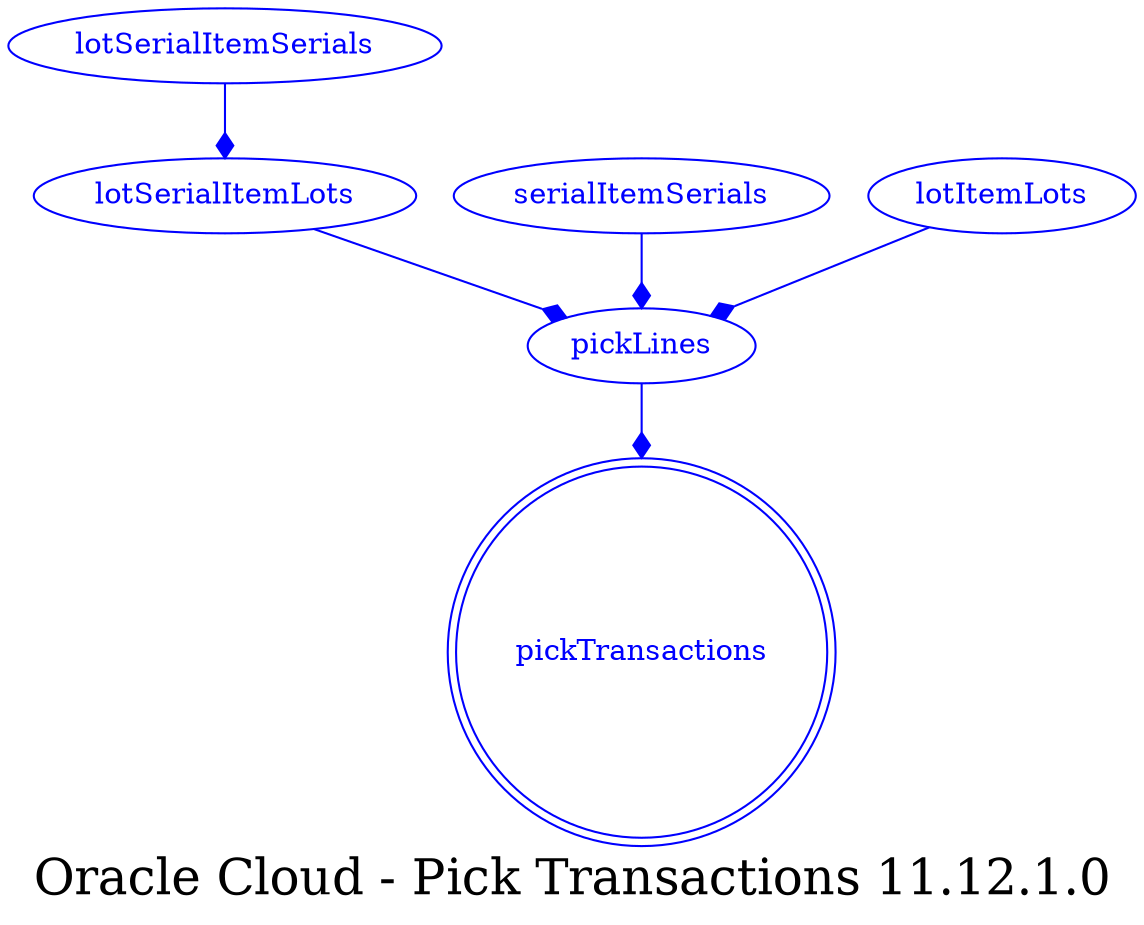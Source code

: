 digraph LexiconGraph {
graph[label="Oracle Cloud - Pick Transactions 11.12.1.0", fontsize=24]
splines=true
"pickTransactions" [color=blue, fontcolor=blue, shape=doublecircle]
"pickLines" -> "pickTransactions" [color=blue, fontcolor=blue, arrowhead=diamond, arrowtail=none]
"pickLines" [color=blue, fontcolor=blue, shape=ellipse]
"lotSerialItemLots" -> "pickLines" [color=blue, fontcolor=blue, arrowhead=diamond, arrowtail=none]
"lotSerialItemLots" [color=blue, fontcolor=blue, shape=ellipse]
"lotSerialItemSerials" -> "lotSerialItemLots" [color=blue, fontcolor=blue, arrowhead=diamond, arrowtail=none]
"lotSerialItemSerials" [color=blue, fontcolor=blue, shape=ellipse]
"serialItemSerials" -> "pickLines" [color=blue, fontcolor=blue, arrowhead=diamond, arrowtail=none]
"serialItemSerials" [color=blue, fontcolor=blue, shape=ellipse]
"lotItemLots" -> "pickLines" [color=blue, fontcolor=blue, arrowhead=diamond, arrowtail=none]
"lotItemLots" [color=blue, fontcolor=blue, shape=ellipse]
}
